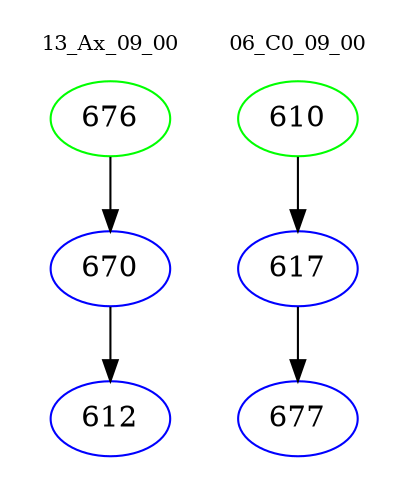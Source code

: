 digraph{
subgraph cluster_0 {
color = white
label = "13_Ax_09_00";
fontsize=10;
T0_676 [label="676", color="green"]
T0_676 -> T0_670 [color="black"]
T0_670 [label="670", color="blue"]
T0_670 -> T0_612 [color="black"]
T0_612 [label="612", color="blue"]
}
subgraph cluster_1 {
color = white
label = "06_C0_09_00";
fontsize=10;
T1_610 [label="610", color="green"]
T1_610 -> T1_617 [color="black"]
T1_617 [label="617", color="blue"]
T1_617 -> T1_677 [color="black"]
T1_677 [label="677", color="blue"]
}
}
